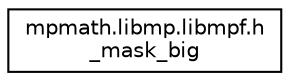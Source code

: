 digraph "Graphical Class Hierarchy"
{
 // LATEX_PDF_SIZE
  edge [fontname="Helvetica",fontsize="10",labelfontname="Helvetica",labelfontsize="10"];
  node [fontname="Helvetica",fontsize="10",shape=record];
  rankdir="LR";
  Node0 [label="mpmath.libmp.libmpf.h\l_mask_big",height=0.2,width=0.4,color="black", fillcolor="white", style="filled",URL="$classmpmath_1_1libmp_1_1libmpf_1_1h__mask__big.html",tooltip=" "];
}
